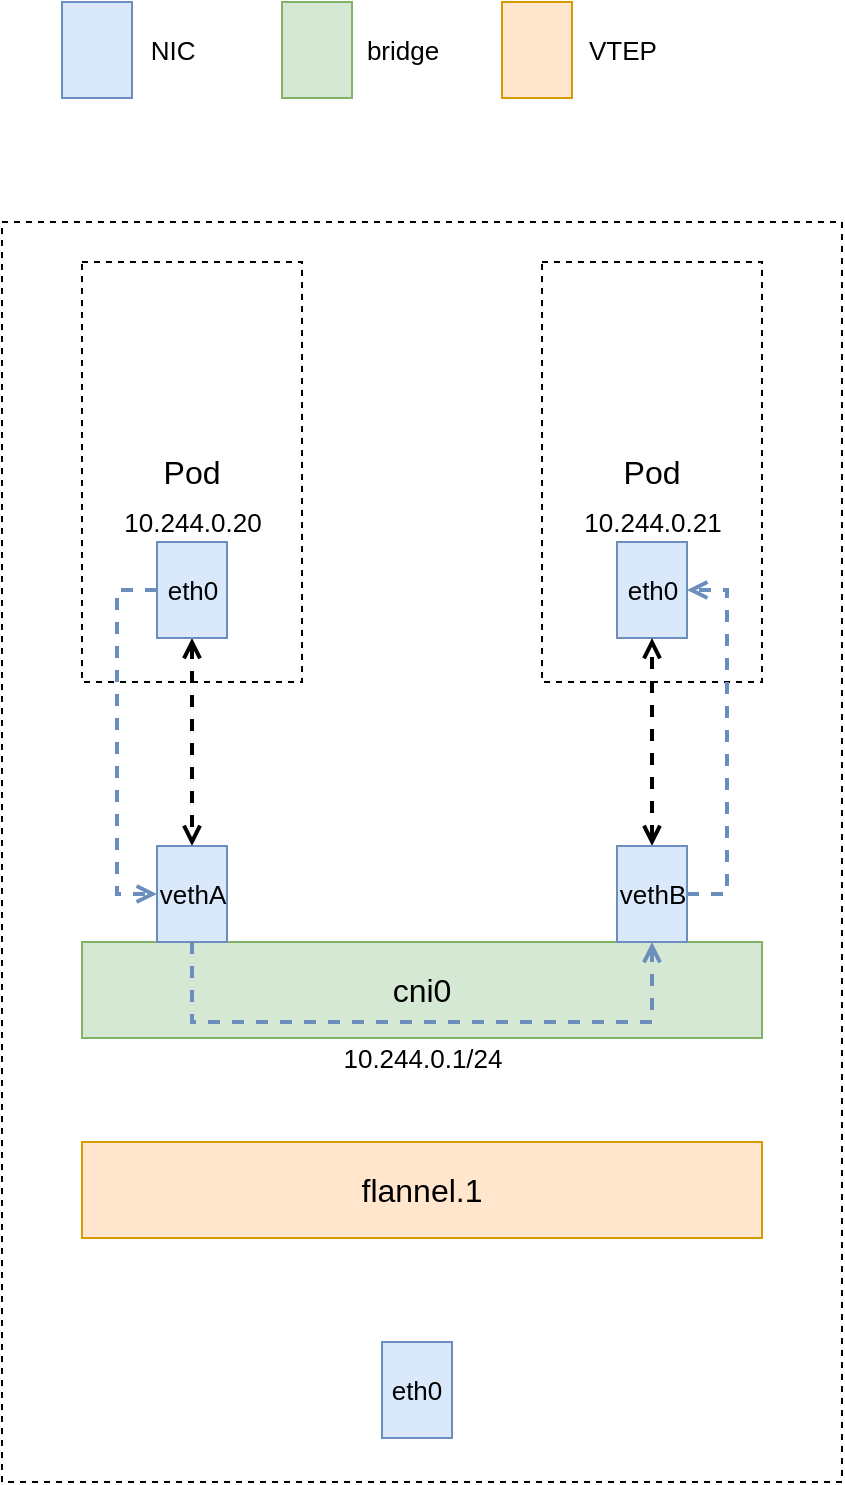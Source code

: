 <mxfile version="15.4.0" type="device" pages="3"><diagram id="Yv1rlks-5cF5sm7jHbhZ" name="VXLAN single host"><mxGraphModel dx="2062" dy="1174" grid="1" gridSize="10" guides="1" tooltips="1" connect="1" arrows="1" fold="1" page="1" pageScale="1" pageWidth="827" pageHeight="1169" math="0" shadow="0"><root><mxCell id="0"/><mxCell id="1" parent="0"/><mxCell id="kgi3M3irfDpnkvvTQ801-81" value="" style="rounded=0;whiteSpace=wrap;html=1;strokeWidth=1;fontSize=16;fillColor=none;dashed=1;" vertex="1" parent="1"><mxGeometry x="30" y="210" width="420" height="630" as="geometry"/></mxCell><mxCell id="kgi3M3irfDpnkvvTQ801-2" value="Pod" style="rounded=0;whiteSpace=wrap;html=1;strokeWidth=1;fontSize=16;dashed=1;fillColor=none;" vertex="1" parent="1"><mxGeometry x="70" y="230" width="110" height="210" as="geometry"/></mxCell><mxCell id="kgi3M3irfDpnkvvTQ801-11" style="edgeStyle=orthogonalEdgeStyle;rounded=0;orthogonalLoop=1;jettySize=auto;html=1;exitX=0.5;exitY=1;exitDx=0;exitDy=0;entryX=0.5;entryY=0;entryDx=0;entryDy=0;fontSize=13;dashed=1;strokeWidth=2;endArrow=open;endFill=0;startArrow=open;startFill=0;" edge="1" parent="1" source="kgi3M3irfDpnkvvTQ801-4" target="kgi3M3irfDpnkvvTQ801-8"><mxGeometry relative="1" as="geometry"/></mxCell><mxCell id="kgi3M3irfDpnkvvTQ801-14" style="edgeStyle=orthogonalEdgeStyle;rounded=0;orthogonalLoop=1;jettySize=auto;html=1;exitX=0;exitY=0.5;exitDx=0;exitDy=0;entryX=0;entryY=0.5;entryDx=0;entryDy=0;dashed=1;fontSize=13;startArrow=none;startFill=0;endArrow=open;endFill=0;strokeWidth=2;fillColor=#dae8fc;strokeColor=#6c8ebf;" edge="1" parent="1" source="kgi3M3irfDpnkvvTQ801-4" target="kgi3M3irfDpnkvvTQ801-8"><mxGeometry relative="1" as="geometry"/></mxCell><mxCell id="kgi3M3irfDpnkvvTQ801-4" value="eth0" style="rounded=0;whiteSpace=wrap;html=1;strokeWidth=1;fontSize=13;fillColor=#dae8fc;strokeColor=#6c8ebf;" vertex="1" parent="1"><mxGeometry x="107.5" y="370" width="35" height="48" as="geometry"/></mxCell><mxCell id="kgi3M3irfDpnkvvTQ801-5" value="Pod&lt;br&gt;" style="rounded=0;whiteSpace=wrap;html=1;strokeWidth=1;fontSize=16;dashed=1;fillColor=none;" vertex="1" parent="1"><mxGeometry x="300" y="230" width="110" height="210" as="geometry"/></mxCell><mxCell id="kgi3M3irfDpnkvvTQ801-6" value="eth0" style="rounded=0;whiteSpace=wrap;html=1;strokeWidth=1;fontSize=13;fillColor=#dae8fc;strokeColor=#6c8ebf;" vertex="1" parent="1"><mxGeometry x="337.5" y="370" width="35" height="48" as="geometry"/></mxCell><mxCell id="kgi3M3irfDpnkvvTQ801-7" value="cni0" style="rounded=0;whiteSpace=wrap;html=1;strokeWidth=1;fontSize=16;fillColor=#d5e8d4;strokeColor=#82b366;" vertex="1" parent="1"><mxGeometry x="70" y="570" width="340" height="48" as="geometry"/></mxCell><mxCell id="kgi3M3irfDpnkvvTQ801-15" style="edgeStyle=orthogonalEdgeStyle;rounded=0;orthogonalLoop=1;jettySize=auto;html=1;exitX=0.5;exitY=1;exitDx=0;exitDy=0;entryX=0.5;entryY=1;entryDx=0;entryDy=0;dashed=1;fontSize=13;startArrow=none;startFill=0;endArrow=open;endFill=0;strokeWidth=2;fillColor=#dae8fc;strokeColor=#6c8ebf;" edge="1" parent="1" source="kgi3M3irfDpnkvvTQ801-8" target="kgi3M3irfDpnkvvTQ801-9"><mxGeometry relative="1" as="geometry"><Array as="points"><mxPoint x="125" y="610"/><mxPoint x="355" y="610"/></Array></mxGeometry></mxCell><mxCell id="kgi3M3irfDpnkvvTQ801-8" value="vethA" style="rounded=0;whiteSpace=wrap;html=1;strokeWidth=1;fontSize=13;fillColor=#dae8fc;strokeColor=#6c8ebf;" vertex="1" parent="1"><mxGeometry x="107.5" y="522" width="35" height="48" as="geometry"/></mxCell><mxCell id="kgi3M3irfDpnkvvTQ801-12" style="edgeStyle=orthogonalEdgeStyle;rounded=0;orthogonalLoop=1;jettySize=auto;html=1;exitX=0.5;exitY=0;exitDx=0;exitDy=0;entryX=0.5;entryY=1;entryDx=0;entryDy=0;dashed=1;fontSize=13;startArrow=open;startFill=0;endArrow=open;endFill=0;strokeWidth=2;" edge="1" parent="1" source="kgi3M3irfDpnkvvTQ801-9" target="kgi3M3irfDpnkvvTQ801-6"><mxGeometry relative="1" as="geometry"/></mxCell><mxCell id="kgi3M3irfDpnkvvTQ801-16" style="edgeStyle=orthogonalEdgeStyle;rounded=0;orthogonalLoop=1;jettySize=auto;html=1;exitX=1;exitY=0.5;exitDx=0;exitDy=0;entryX=1;entryY=0.5;entryDx=0;entryDy=0;dashed=1;fontSize=13;startArrow=none;startFill=0;endArrow=open;endFill=0;strokeWidth=2;fillColor=#dae8fc;strokeColor=#6c8ebf;" edge="1" parent="1" source="kgi3M3irfDpnkvvTQ801-9" target="kgi3M3irfDpnkvvTQ801-6"><mxGeometry relative="1" as="geometry"/></mxCell><mxCell id="kgi3M3irfDpnkvvTQ801-9" value="vethB" style="rounded=0;whiteSpace=wrap;html=1;strokeWidth=1;fontSize=13;fillColor=#dae8fc;strokeColor=#6c8ebf;" vertex="1" parent="1"><mxGeometry x="337.5" y="522" width="35" height="48" as="geometry"/></mxCell><mxCell id="kgi3M3irfDpnkvvTQ801-17" value="10.244.0.1/24" style="text;html=1;align=center;verticalAlign=middle;resizable=0;points=[];autosize=1;strokeColor=none;fillColor=none;fontSize=13;" vertex="1" parent="1"><mxGeometry x="190" y="618" width="100" height="20" as="geometry"/></mxCell><mxCell id="kgi3M3irfDpnkvvTQ801-18" value="10.244.0.20" style="text;html=1;align=center;verticalAlign=middle;resizable=0;points=[];autosize=1;strokeColor=none;fillColor=none;fontSize=13;" vertex="1" parent="1"><mxGeometry x="85" y="350" width="80" height="20" as="geometry"/></mxCell><mxCell id="kgi3M3irfDpnkvvTQ801-19" value="10.244.0.21" style="text;html=1;align=center;verticalAlign=middle;resizable=0;points=[];autosize=1;strokeColor=none;fillColor=none;fontSize=13;" vertex="1" parent="1"><mxGeometry x="315" y="350" width="80" height="20" as="geometry"/></mxCell><mxCell id="kgi3M3irfDpnkvvTQ801-36" value="flannel.1" style="rounded=0;whiteSpace=wrap;html=1;strokeWidth=1;fontSize=16;fillColor=#ffe6cc;strokeColor=#d79b00;" vertex="1" parent="1"><mxGeometry x="70" y="670" width="340" height="48" as="geometry"/></mxCell><mxCell id="kgi3M3irfDpnkvvTQ801-37" value="" style="rounded=0;whiteSpace=wrap;html=1;strokeWidth=1;fontSize=13;fillColor=#dae8fc;strokeColor=#6c8ebf;" vertex="1" parent="1"><mxGeometry x="60" y="100" width="35" height="48" as="geometry"/></mxCell><mxCell id="kgi3M3irfDpnkvvTQ801-38" value="NIC" style="text;html=1;align=center;verticalAlign=middle;resizable=0;points=[];autosize=1;strokeColor=none;fillColor=none;fontSize=13;" vertex="1" parent="1"><mxGeometry x="95" y="114" width="40" height="20" as="geometry"/></mxCell><mxCell id="kgi3M3irfDpnkvvTQ801-39" value="" style="rounded=0;whiteSpace=wrap;html=1;strokeWidth=1;fontSize=16;fillColor=#d5e8d4;strokeColor=#82b366;" vertex="1" parent="1"><mxGeometry x="170" y="100" width="35" height="48" as="geometry"/></mxCell><mxCell id="kgi3M3irfDpnkvvTQ801-40" value="bridge" style="text;html=1;align=center;verticalAlign=middle;resizable=0;points=[];autosize=1;strokeColor=none;fillColor=none;fontSize=13;" vertex="1" parent="1"><mxGeometry x="205" y="114" width="50" height="20" as="geometry"/></mxCell><mxCell id="kgi3M3irfDpnkvvTQ801-41" value="" style="rounded=0;whiteSpace=wrap;html=1;strokeWidth=1;fontSize=16;fillColor=#ffe6cc;strokeColor=#d79b00;" vertex="1" parent="1"><mxGeometry x="280" y="100" width="35" height="48" as="geometry"/></mxCell><mxCell id="kgi3M3irfDpnkvvTQ801-42" value="VTEP" style="text;html=1;align=center;verticalAlign=middle;resizable=0;points=[];autosize=1;strokeColor=none;fillColor=none;fontSize=13;" vertex="1" parent="1"><mxGeometry x="315" y="114" width="50" height="20" as="geometry"/></mxCell><mxCell id="kgi3M3irfDpnkvvTQ801-79" value="eth0" style="rounded=0;whiteSpace=wrap;html=1;strokeWidth=1;fontSize=13;fillColor=#dae8fc;strokeColor=#6c8ebf;" vertex="1" parent="1"><mxGeometry x="220" y="770" width="35" height="48" as="geometry"/></mxCell></root></mxGraphModel></diagram><diagram id="emGegvdHSZNqixkv5OkG" name="VXLAN hosts"><mxGraphModel dx="780" dy="1165" grid="1" gridSize="10" guides="1" tooltips="1" connect="1" arrows="1" fold="1" page="1" pageScale="1" pageWidth="827" pageHeight="1169" math="0" shadow="0"><root><mxCell id="b14r1IIeqgJUywghYfP3-0"/><mxCell id="b14r1IIeqgJUywghYfP3-1" parent="b14r1IIeqgJUywghYfP3-0"/><mxCell id="b14r1IIeqgJUywghYfP3-2" value="" style="rounded=0;whiteSpace=wrap;html=1;strokeWidth=1;fontSize=16;fillColor=none;dashed=1;" vertex="1" parent="b14r1IIeqgJUywghYfP3-1"><mxGeometry x="50" y="260" width="420" height="630" as="geometry"/></mxCell><mxCell id="b14r1IIeqgJUywghYfP3-3" value="Pod" style="rounded=0;whiteSpace=wrap;html=1;strokeWidth=1;fontSize=16;dashed=1;fillColor=none;" vertex="1" parent="b14r1IIeqgJUywghYfP3-1"><mxGeometry x="90" y="280" width="110" height="210" as="geometry"/></mxCell><mxCell id="b14r1IIeqgJUywghYfP3-4" style="edgeStyle=orthogonalEdgeStyle;rounded=0;orthogonalLoop=1;jettySize=auto;html=1;exitX=0.5;exitY=1;exitDx=0;exitDy=0;entryX=0.5;entryY=0;entryDx=0;entryDy=0;fontSize=13;dashed=1;strokeWidth=2;endArrow=open;endFill=0;startArrow=open;startFill=0;" edge="1" parent="b14r1IIeqgJUywghYfP3-1" source="b14r1IIeqgJUywghYfP3-6" target="b14r1IIeqgJUywghYfP3-11"><mxGeometry relative="1" as="geometry"/></mxCell><mxCell id="b14r1IIeqgJUywghYfP3-5" style="edgeStyle=orthogonalEdgeStyle;rounded=0;orthogonalLoop=1;jettySize=auto;html=1;exitX=0;exitY=0.5;exitDx=0;exitDy=0;entryX=0;entryY=0.5;entryDx=0;entryDy=0;dashed=1;fontSize=13;startArrow=none;startFill=0;endArrow=open;endFill=0;strokeWidth=2;fillColor=#dae8fc;strokeColor=#6c8ebf;" edge="1" parent="b14r1IIeqgJUywghYfP3-1" source="b14r1IIeqgJUywghYfP3-6" target="b14r1IIeqgJUywghYfP3-11"><mxGeometry relative="1" as="geometry"/></mxCell><mxCell id="b14r1IIeqgJUywghYfP3-6" value="eth0" style="rounded=0;whiteSpace=wrap;html=1;strokeWidth=1;fontSize=13;fillColor=#dae8fc;strokeColor=#6c8ebf;" vertex="1" parent="b14r1IIeqgJUywghYfP3-1"><mxGeometry x="127.5" y="420" width="35" height="48" as="geometry"/></mxCell><mxCell id="b14r1IIeqgJUywghYfP3-7" value="Pod&lt;br&gt;" style="rounded=0;whiteSpace=wrap;html=1;strokeWidth=1;fontSize=16;dashed=1;fillColor=none;" vertex="1" parent="b14r1IIeqgJUywghYfP3-1"><mxGeometry x="320" y="280" width="110" height="210" as="geometry"/></mxCell><mxCell id="b14r1IIeqgJUywghYfP3-8" value="eth0" style="rounded=0;whiteSpace=wrap;html=1;strokeWidth=1;fontSize=13;fillColor=#dae8fc;strokeColor=#6c8ebf;" vertex="1" parent="b14r1IIeqgJUywghYfP3-1"><mxGeometry x="357.5" y="420" width="35" height="48" as="geometry"/></mxCell><mxCell id="b14r1IIeqgJUywghYfP3-9" value="cni0" style="rounded=0;whiteSpace=wrap;html=1;strokeWidth=1;fontSize=16;fillColor=#d5e8d4;strokeColor=#82b366;" vertex="1" parent="b14r1IIeqgJUywghYfP3-1"><mxGeometry x="90" y="620" width="340" height="48" as="geometry"/></mxCell><mxCell id="b14r1IIeqgJUywghYfP3-10" style="edgeStyle=orthogonalEdgeStyle;rounded=0;orthogonalLoop=1;jettySize=auto;html=1;exitX=0.5;exitY=1;exitDx=0;exitDy=0;entryX=0.5;entryY=0;entryDx=0;entryDy=0;dashed=1;fontSize=13;startArrow=none;startFill=0;endArrow=open;endFill=0;strokeWidth=2;fillColor=#dae8fc;strokeColor=#6c8ebf;" edge="1" parent="b14r1IIeqgJUywghYfP3-1" source="b14r1IIeqgJUywghYfP3-11" target="b14r1IIeqgJUywghYfP3-18"><mxGeometry relative="1" as="geometry"><Array as="points"><mxPoint x="145" y="660"/><mxPoint x="260" y="660"/></Array></mxGeometry></mxCell><mxCell id="b14r1IIeqgJUywghYfP3-11" value="vethA" style="rounded=0;whiteSpace=wrap;html=1;strokeWidth=1;fontSize=13;fillColor=#dae8fc;strokeColor=#6c8ebf;" vertex="1" parent="b14r1IIeqgJUywghYfP3-1"><mxGeometry x="127.5" y="572" width="35" height="48" as="geometry"/></mxCell><mxCell id="b14r1IIeqgJUywghYfP3-12" style="edgeStyle=orthogonalEdgeStyle;rounded=0;orthogonalLoop=1;jettySize=auto;html=1;exitX=0.5;exitY=0;exitDx=0;exitDy=0;entryX=0.5;entryY=1;entryDx=0;entryDy=0;dashed=1;fontSize=13;startArrow=open;startFill=0;endArrow=open;endFill=0;strokeWidth=2;" edge="1" parent="b14r1IIeqgJUywghYfP3-1" source="b14r1IIeqgJUywghYfP3-14" target="b14r1IIeqgJUywghYfP3-8"><mxGeometry relative="1" as="geometry"/></mxCell><mxCell id="b14r1IIeqgJUywghYfP3-14" value="vethB" style="rounded=0;whiteSpace=wrap;html=1;strokeWidth=1;fontSize=13;fillColor=#dae8fc;strokeColor=#6c8ebf;" vertex="1" parent="b14r1IIeqgJUywghYfP3-1"><mxGeometry x="357.5" y="572" width="35" height="48" as="geometry"/></mxCell><mxCell id="b14r1IIeqgJUywghYfP3-15" value="10.244.0.1/24" style="text;html=1;align=center;verticalAlign=middle;resizable=0;points=[];autosize=1;strokeColor=none;fillColor=none;fontSize=13;" vertex="1" parent="b14r1IIeqgJUywghYfP3-1"><mxGeometry x="210" y="668" width="100" height="20" as="geometry"/></mxCell><mxCell id="b14r1IIeqgJUywghYfP3-16" value="10.244.0.20" style="text;html=1;align=center;verticalAlign=middle;resizable=0;points=[];autosize=1;strokeColor=none;fillColor=none;fontSize=13;" vertex="1" parent="b14r1IIeqgJUywghYfP3-1"><mxGeometry x="105" y="400" width="80" height="20" as="geometry"/></mxCell><mxCell id="b14r1IIeqgJUywghYfP3-17" value="10.244.0.21" style="text;html=1;align=center;verticalAlign=middle;resizable=0;points=[];autosize=1;strokeColor=none;fillColor=none;fontSize=13;" vertex="1" parent="b14r1IIeqgJUywghYfP3-1"><mxGeometry x="335" y="400" width="80" height="20" as="geometry"/></mxCell><mxCell id="b14r1IIeqgJUywghYfP3-49" style="edgeStyle=orthogonalEdgeStyle;rounded=0;orthogonalLoop=1;jettySize=auto;html=1;exitX=0.5;exitY=1;exitDx=0;exitDy=0;entryX=0.5;entryY=0;entryDx=0;entryDy=0;dashed=1;fontSize=13;startArrow=none;startFill=0;endArrow=open;endFill=0;strokeWidth=2;fillColor=#dae8fc;strokeColor=#6c8ebf;" edge="1" parent="b14r1IIeqgJUywghYfP3-1" source="b14r1IIeqgJUywghYfP3-18" target="b14r1IIeqgJUywghYfP3-25"><mxGeometry relative="1" as="geometry"/></mxCell><mxCell id="b14r1IIeqgJUywghYfP3-18" value="flannel.1" style="rounded=0;whiteSpace=wrap;html=1;strokeWidth=1;fontSize=16;fillColor=#ffe6cc;strokeColor=#d79b00;" vertex="1" parent="b14r1IIeqgJUywghYfP3-1"><mxGeometry x="90" y="720" width="340" height="48" as="geometry"/></mxCell><mxCell id="b14r1IIeqgJUywghYfP3-19" value="" style="rounded=0;whiteSpace=wrap;html=1;strokeWidth=1;fontSize=13;fillColor=#dae8fc;strokeColor=#6c8ebf;" vertex="1" parent="b14r1IIeqgJUywghYfP3-1"><mxGeometry x="80" y="150" width="35" height="48" as="geometry"/></mxCell><mxCell id="b14r1IIeqgJUywghYfP3-20" value="NIC" style="text;html=1;align=center;verticalAlign=middle;resizable=0;points=[];autosize=1;strokeColor=none;fillColor=none;fontSize=13;" vertex="1" parent="b14r1IIeqgJUywghYfP3-1"><mxGeometry x="115" y="164" width="40" height="20" as="geometry"/></mxCell><mxCell id="b14r1IIeqgJUywghYfP3-21" value="" style="rounded=0;whiteSpace=wrap;html=1;strokeWidth=1;fontSize=16;fillColor=#d5e8d4;strokeColor=#82b366;" vertex="1" parent="b14r1IIeqgJUywghYfP3-1"><mxGeometry x="190" y="150" width="35" height="48" as="geometry"/></mxCell><mxCell id="b14r1IIeqgJUywghYfP3-22" value="bridge" style="text;html=1;align=center;verticalAlign=middle;resizable=0;points=[];autosize=1;strokeColor=none;fillColor=none;fontSize=13;" vertex="1" parent="b14r1IIeqgJUywghYfP3-1"><mxGeometry x="225" y="164" width="50" height="20" as="geometry"/></mxCell><mxCell id="b14r1IIeqgJUywghYfP3-23" value="" style="rounded=0;whiteSpace=wrap;html=1;strokeWidth=1;fontSize=16;fillColor=#ffe6cc;strokeColor=#d79b00;" vertex="1" parent="b14r1IIeqgJUywghYfP3-1"><mxGeometry x="300" y="150" width="35" height="48" as="geometry"/></mxCell><mxCell id="b14r1IIeqgJUywghYfP3-24" value="VTEP" style="text;html=1;align=center;verticalAlign=middle;resizable=0;points=[];autosize=1;strokeColor=none;fillColor=none;fontSize=13;" vertex="1" parent="b14r1IIeqgJUywghYfP3-1"><mxGeometry x="335" y="164" width="50" height="20" as="geometry"/></mxCell><mxCell id="b14r1IIeqgJUywghYfP3-48" style="edgeStyle=orthogonalEdgeStyle;rounded=0;orthogonalLoop=1;jettySize=auto;html=1;exitX=0.5;exitY=1;exitDx=0;exitDy=0;entryX=0.5;entryY=1;entryDx=0;entryDy=0;dashed=1;fontSize=13;startArrow=none;startFill=0;endArrow=open;endFill=0;strokeWidth=2;fillColor=#dae8fc;strokeColor=#6c8ebf;" edge="1" parent="b14r1IIeqgJUywghYfP3-1" source="b14r1IIeqgJUywghYfP3-25" target="b14r1IIeqgJUywghYfP3-43"><mxGeometry relative="1" as="geometry"><Array as="points"><mxPoint x="258" y="920"/><mxPoint x="748" y="920"/></Array></mxGeometry></mxCell><mxCell id="b14r1IIeqgJUywghYfP3-25" value="eth0" style="rounded=0;whiteSpace=wrap;html=1;strokeWidth=1;fontSize=13;fillColor=#dae8fc;strokeColor=#6c8ebf;" vertex="1" parent="b14r1IIeqgJUywghYfP3-1"><mxGeometry x="242.5" y="820" width="35" height="48" as="geometry"/></mxCell><mxCell id="b14r1IIeqgJUywghYfP3-26" value="" style="rounded=0;whiteSpace=wrap;html=1;strokeWidth=1;fontSize=16;fillColor=none;dashed=1;" vertex="1" parent="b14r1IIeqgJUywghYfP3-1"><mxGeometry x="540" y="260" width="420" height="630" as="geometry"/></mxCell><mxCell id="b14r1IIeqgJUywghYfP3-27" value="Pod" style="rounded=0;whiteSpace=wrap;html=1;strokeWidth=1;fontSize=16;dashed=1;fillColor=none;" vertex="1" parent="b14r1IIeqgJUywghYfP3-1"><mxGeometry x="580" y="280" width="110" height="210" as="geometry"/></mxCell><mxCell id="b14r1IIeqgJUywghYfP3-28" style="edgeStyle=orthogonalEdgeStyle;rounded=0;orthogonalLoop=1;jettySize=auto;html=1;exitX=0.5;exitY=1;exitDx=0;exitDy=0;entryX=0.5;entryY=0;entryDx=0;entryDy=0;fontSize=13;dashed=1;strokeWidth=2;endArrow=open;endFill=0;startArrow=open;startFill=0;" edge="1" parent="b14r1IIeqgJUywghYfP3-1" source="b14r1IIeqgJUywghYfP3-30" target="b14r1IIeqgJUywghYfP3-35"><mxGeometry relative="1" as="geometry"/></mxCell><mxCell id="b14r1IIeqgJUywghYfP3-30" value="eth0" style="rounded=0;whiteSpace=wrap;html=1;strokeWidth=1;fontSize=13;fillColor=#dae8fc;strokeColor=#6c8ebf;" vertex="1" parent="b14r1IIeqgJUywghYfP3-1"><mxGeometry x="617.5" y="420" width="35" height="48" as="geometry"/></mxCell><mxCell id="b14r1IIeqgJUywghYfP3-31" value="Pod&lt;br&gt;" style="rounded=0;whiteSpace=wrap;html=1;strokeWidth=1;fontSize=16;dashed=1;fillColor=none;" vertex="1" parent="b14r1IIeqgJUywghYfP3-1"><mxGeometry x="810" y="280" width="110" height="210" as="geometry"/></mxCell><mxCell id="b14r1IIeqgJUywghYfP3-32" value="eth0" style="rounded=0;whiteSpace=wrap;html=1;strokeWidth=1;fontSize=13;fillColor=#dae8fc;strokeColor=#6c8ebf;" vertex="1" parent="b14r1IIeqgJUywghYfP3-1"><mxGeometry x="847.5" y="420" width="35" height="48" as="geometry"/></mxCell><mxCell id="b14r1IIeqgJUywghYfP3-33" value="cni0" style="rounded=0;whiteSpace=wrap;html=1;strokeWidth=1;fontSize=16;fillColor=#d5e8d4;strokeColor=#82b366;" vertex="1" parent="b14r1IIeqgJUywghYfP3-1"><mxGeometry x="580" y="620" width="340" height="48" as="geometry"/></mxCell><mxCell id="b14r1IIeqgJUywghYfP3-35" value="vethA" style="rounded=0;whiteSpace=wrap;html=1;strokeWidth=1;fontSize=13;fillColor=#dae8fc;strokeColor=#6c8ebf;" vertex="1" parent="b14r1IIeqgJUywghYfP3-1"><mxGeometry x="617.5" y="572" width="35" height="48" as="geometry"/></mxCell><mxCell id="b14r1IIeqgJUywghYfP3-36" style="edgeStyle=orthogonalEdgeStyle;rounded=0;orthogonalLoop=1;jettySize=auto;html=1;exitX=0.5;exitY=0;exitDx=0;exitDy=0;entryX=0.5;entryY=1;entryDx=0;entryDy=0;dashed=1;fontSize=13;startArrow=open;startFill=0;endArrow=open;endFill=0;strokeWidth=2;" edge="1" parent="b14r1IIeqgJUywghYfP3-1" source="b14r1IIeqgJUywghYfP3-38" target="b14r1IIeqgJUywghYfP3-32"><mxGeometry relative="1" as="geometry"/></mxCell><mxCell id="b14r1IIeqgJUywghYfP3-37" style="edgeStyle=orthogonalEdgeStyle;rounded=0;orthogonalLoop=1;jettySize=auto;html=1;exitX=1;exitY=0.5;exitDx=0;exitDy=0;entryX=1;entryY=0.5;entryDx=0;entryDy=0;dashed=1;fontSize=13;startArrow=none;startFill=0;endArrow=open;endFill=0;strokeWidth=2;fillColor=#dae8fc;strokeColor=#6c8ebf;" edge="1" parent="b14r1IIeqgJUywghYfP3-1" source="b14r1IIeqgJUywghYfP3-38" target="b14r1IIeqgJUywghYfP3-32"><mxGeometry relative="1" as="geometry"/></mxCell><mxCell id="b14r1IIeqgJUywghYfP3-38" value="vethB" style="rounded=0;whiteSpace=wrap;html=1;strokeWidth=1;fontSize=13;fillColor=#dae8fc;strokeColor=#6c8ebf;" vertex="1" parent="b14r1IIeqgJUywghYfP3-1"><mxGeometry x="847.5" y="572" width="35" height="48" as="geometry"/></mxCell><mxCell id="b14r1IIeqgJUywghYfP3-39" value="10.244.1.1/24" style="text;html=1;align=center;verticalAlign=middle;resizable=0;points=[];autosize=1;strokeColor=none;fillColor=none;fontSize=13;" vertex="1" parent="b14r1IIeqgJUywghYfP3-1"><mxGeometry x="700" y="668" width="100" height="20" as="geometry"/></mxCell><mxCell id="b14r1IIeqgJUywghYfP3-40" value="10.244.1.20" style="text;html=1;align=center;verticalAlign=middle;resizable=0;points=[];autosize=1;strokeColor=none;fillColor=none;fontSize=13;" vertex="1" parent="b14r1IIeqgJUywghYfP3-1"><mxGeometry x="595" y="400" width="80" height="20" as="geometry"/></mxCell><mxCell id="b14r1IIeqgJUywghYfP3-41" value="10.244.1.21" style="text;html=1;align=center;verticalAlign=middle;resizable=0;points=[];autosize=1;strokeColor=none;fillColor=none;fontSize=13;" vertex="1" parent="b14r1IIeqgJUywghYfP3-1"><mxGeometry x="825" y="400" width="80" height="20" as="geometry"/></mxCell><mxCell id="b14r1IIeqgJUywghYfP3-47" style="edgeStyle=orthogonalEdgeStyle;rounded=0;orthogonalLoop=1;jettySize=auto;html=1;exitX=0.5;exitY=0;exitDx=0;exitDy=0;dashed=1;fontSize=13;startArrow=none;startFill=0;endArrow=open;endFill=0;strokeWidth=2;fillColor=#dae8fc;strokeColor=#6c8ebf;" edge="1" parent="b14r1IIeqgJUywghYfP3-1" source="b14r1IIeqgJUywghYfP3-42" target="b14r1IIeqgJUywghYfP3-38"><mxGeometry relative="1" as="geometry"><Array as="points"><mxPoint x="750" y="660"/><mxPoint x="865" y="660"/></Array></mxGeometry></mxCell><mxCell id="b14r1IIeqgJUywghYfP3-42" value="flannel.1" style="rounded=0;whiteSpace=wrap;html=1;strokeWidth=1;fontSize=16;fillColor=#ffe6cc;strokeColor=#d79b00;" vertex="1" parent="b14r1IIeqgJUywghYfP3-1"><mxGeometry x="580" y="720" width="340" height="48" as="geometry"/></mxCell><mxCell id="b14r1IIeqgJUywghYfP3-50" style="edgeStyle=orthogonalEdgeStyle;rounded=0;orthogonalLoop=1;jettySize=auto;html=1;exitX=0.5;exitY=0;exitDx=0;exitDy=0;entryX=0.5;entryY=1;entryDx=0;entryDy=0;dashed=1;fontSize=13;startArrow=none;startFill=0;endArrow=open;endFill=0;strokeWidth=2;fillColor=#dae8fc;strokeColor=#6c8ebf;" edge="1" parent="b14r1IIeqgJUywghYfP3-1" source="b14r1IIeqgJUywghYfP3-43" target="b14r1IIeqgJUywghYfP3-42"><mxGeometry relative="1" as="geometry"/></mxCell><mxCell id="b14r1IIeqgJUywghYfP3-43" value="eth0" style="rounded=0;whiteSpace=wrap;html=1;strokeWidth=1;fontSize=13;fillColor=#dae8fc;strokeColor=#6c8ebf;" vertex="1" parent="b14r1IIeqgJUywghYfP3-1"><mxGeometry x="732.5" y="820" width="35" height="48" as="geometry"/></mxCell><mxCell id="b14r1IIeqgJUywghYfP3-44" value="192.168.50.2" style="text;html=1;align=center;verticalAlign=middle;resizable=0;points=[];autosize=1;strokeColor=none;fillColor=none;fontSize=13;" vertex="1" parent="b14r1IIeqgJUywghYfP3-1"><mxGeometry x="150" y="834" width="90" height="20" as="geometry"/></mxCell><mxCell id="b14r1IIeqgJUywghYfP3-45" value="192.168.50.3" style="text;html=1;align=center;verticalAlign=middle;resizable=0;points=[];autosize=1;strokeColor=none;fillColor=none;fontSize=13;" vertex="1" parent="b14r1IIeqgJUywghYfP3-1"><mxGeometry x="640" y="834" width="90" height="20" as="geometry"/></mxCell></root></mxGraphModel></diagram><diagram id="l4IiO9CLdlMvgTrTDayQ" name="host-gw"><mxGraphModel dx="2062" dy="1174" grid="1" gridSize="10" guides="1" tooltips="1" connect="1" arrows="1" fold="1" page="1" pageScale="1" pageWidth="827" pageHeight="1169" math="0" shadow="0"><root><mxCell id="ClldWrttNYH4L1G6V9Fv-0"/><mxCell id="ClldWrttNYH4L1G6V9Fv-1" parent="ClldWrttNYH4L1G6V9Fv-0"/><mxCell id="ClldWrttNYH4L1G6V9Fv-27" value="" style="rounded=0;whiteSpace=wrap;html=1;strokeWidth=1;fontSize=16;fillColor=none;dashed=1;" vertex="1" parent="ClldWrttNYH4L1G6V9Fv-1"><mxGeometry x="530" y="330" width="420" height="520" as="geometry"/></mxCell><mxCell id="ClldWrttNYH4L1G6V9Fv-2" value="" style="rounded=0;whiteSpace=wrap;html=1;strokeWidth=1;fontSize=16;fillColor=none;dashed=1;" vertex="1" parent="ClldWrttNYH4L1G6V9Fv-1"><mxGeometry x="40" y="330" width="420" height="520" as="geometry"/></mxCell><mxCell id="ClldWrttNYH4L1G6V9Fv-3" value="Pod" style="rounded=0;whiteSpace=wrap;html=1;strokeWidth=1;fontSize=16;dashed=1;fillColor=none;" vertex="1" parent="ClldWrttNYH4L1G6V9Fv-1"><mxGeometry x="80" y="350" width="110" height="210" as="geometry"/></mxCell><mxCell id="ClldWrttNYH4L1G6V9Fv-4" style="edgeStyle=orthogonalEdgeStyle;rounded=0;orthogonalLoop=1;jettySize=auto;html=1;exitX=0.5;exitY=1;exitDx=0;exitDy=0;entryX=0.5;entryY=0;entryDx=0;entryDy=0;fontSize=13;dashed=1;strokeWidth=2;endArrow=open;endFill=0;startArrow=open;startFill=0;" edge="1" parent="ClldWrttNYH4L1G6V9Fv-1" source="ClldWrttNYH4L1G6V9Fv-6" target="ClldWrttNYH4L1G6V9Fv-11"><mxGeometry relative="1" as="geometry"/></mxCell><mxCell id="ClldWrttNYH4L1G6V9Fv-5" style="edgeStyle=orthogonalEdgeStyle;rounded=0;orthogonalLoop=1;jettySize=auto;html=1;exitX=0;exitY=0.5;exitDx=0;exitDy=0;entryX=0;entryY=0.5;entryDx=0;entryDy=0;dashed=1;fontSize=13;startArrow=none;startFill=0;endArrow=open;endFill=0;strokeWidth=2;fillColor=#dae8fc;strokeColor=#6c8ebf;" edge="1" parent="ClldWrttNYH4L1G6V9Fv-1" source="ClldWrttNYH4L1G6V9Fv-6" target="ClldWrttNYH4L1G6V9Fv-11"><mxGeometry relative="1" as="geometry"/></mxCell><mxCell id="ClldWrttNYH4L1G6V9Fv-6" value="eth0" style="rounded=0;whiteSpace=wrap;html=1;strokeWidth=1;fontSize=13;fillColor=#dae8fc;strokeColor=#6c8ebf;" vertex="1" parent="ClldWrttNYH4L1G6V9Fv-1"><mxGeometry x="117.5" y="490" width="35" height="48" as="geometry"/></mxCell><mxCell id="ClldWrttNYH4L1G6V9Fv-7" value="Pod&lt;br&gt;" style="rounded=0;whiteSpace=wrap;html=1;strokeWidth=1;fontSize=16;dashed=1;fillColor=none;" vertex="1" parent="ClldWrttNYH4L1G6V9Fv-1"><mxGeometry x="310" y="350" width="110" height="210" as="geometry"/></mxCell><mxCell id="ClldWrttNYH4L1G6V9Fv-8" value="eth0" style="rounded=0;whiteSpace=wrap;html=1;strokeWidth=1;fontSize=13;fillColor=#dae8fc;strokeColor=#6c8ebf;" vertex="1" parent="ClldWrttNYH4L1G6V9Fv-1"><mxGeometry x="347.5" y="490" width="35" height="48" as="geometry"/></mxCell><mxCell id="ClldWrttNYH4L1G6V9Fv-9" value="cni0" style="rounded=0;whiteSpace=wrap;html=1;strokeWidth=1;fontSize=16;fillColor=#d5e8d4;strokeColor=#82b366;" vertex="1" parent="ClldWrttNYH4L1G6V9Fv-1"><mxGeometry x="80" y="690" width="340" height="48" as="geometry"/></mxCell><mxCell id="ClldWrttNYH4L1G6V9Fv-47" style="edgeStyle=orthogonalEdgeStyle;rounded=0;orthogonalLoop=1;jettySize=auto;html=1;exitX=0.5;exitY=1;exitDx=0;exitDy=0;entryX=0.5;entryY=0;entryDx=0;entryDy=0;dashed=1;fontSize=13;startArrow=none;startFill=0;endArrow=open;endFill=0;strokeWidth=2;fillColor=#dae8fc;strokeColor=#6c8ebf;" edge="1" parent="ClldWrttNYH4L1G6V9Fv-1" source="ClldWrttNYH4L1G6V9Fv-11" target="ClldWrttNYH4L1G6V9Fv-26"><mxGeometry relative="1" as="geometry"><Array as="points"><mxPoint x="135" y="730"/><mxPoint x="250" y="730"/></Array></mxGeometry></mxCell><mxCell id="ClldWrttNYH4L1G6V9Fv-11" value="vethA" style="rounded=0;whiteSpace=wrap;html=1;strokeWidth=1;fontSize=13;fillColor=#dae8fc;strokeColor=#6c8ebf;" vertex="1" parent="ClldWrttNYH4L1G6V9Fv-1"><mxGeometry x="117.5" y="642" width="35" height="48" as="geometry"/></mxCell><mxCell id="ClldWrttNYH4L1G6V9Fv-12" style="edgeStyle=orthogonalEdgeStyle;rounded=0;orthogonalLoop=1;jettySize=auto;html=1;exitX=0.5;exitY=0;exitDx=0;exitDy=0;entryX=0.5;entryY=1;entryDx=0;entryDy=0;dashed=1;fontSize=13;startArrow=open;startFill=0;endArrow=open;endFill=0;strokeWidth=2;" edge="1" parent="ClldWrttNYH4L1G6V9Fv-1" source="ClldWrttNYH4L1G6V9Fv-13" target="ClldWrttNYH4L1G6V9Fv-8"><mxGeometry relative="1" as="geometry"/></mxCell><mxCell id="ClldWrttNYH4L1G6V9Fv-13" value="vethB" style="rounded=0;whiteSpace=wrap;html=1;strokeWidth=1;fontSize=13;fillColor=#dae8fc;strokeColor=#6c8ebf;" vertex="1" parent="ClldWrttNYH4L1G6V9Fv-1"><mxGeometry x="347.5" y="642" width="35" height="48" as="geometry"/></mxCell><mxCell id="ClldWrttNYH4L1G6V9Fv-14" value="10.244.0.1/24" style="text;html=1;align=center;verticalAlign=middle;resizable=0;points=[];autosize=1;strokeColor=none;fillColor=none;fontSize=13;" vertex="1" parent="ClldWrttNYH4L1G6V9Fv-1"><mxGeometry x="200" y="738" width="100" height="20" as="geometry"/></mxCell><mxCell id="ClldWrttNYH4L1G6V9Fv-15" value="10.244.0.20" style="text;html=1;align=center;verticalAlign=middle;resizable=0;points=[];autosize=1;strokeColor=none;fillColor=none;fontSize=13;" vertex="1" parent="ClldWrttNYH4L1G6V9Fv-1"><mxGeometry x="95" y="470" width="80" height="20" as="geometry"/></mxCell><mxCell id="ClldWrttNYH4L1G6V9Fv-16" value="10.244.0.21" style="text;html=1;align=center;verticalAlign=middle;resizable=0;points=[];autosize=1;strokeColor=none;fillColor=none;fontSize=13;" vertex="1" parent="ClldWrttNYH4L1G6V9Fv-1"><mxGeometry x="325" y="470" width="80" height="20" as="geometry"/></mxCell><mxCell id="ClldWrttNYH4L1G6V9Fv-19" value="" style="rounded=0;whiteSpace=wrap;html=1;strokeWidth=1;fontSize=13;fillColor=#dae8fc;strokeColor=#6c8ebf;" vertex="1" parent="ClldWrttNYH4L1G6V9Fv-1"><mxGeometry x="70" y="220" width="35" height="48" as="geometry"/></mxCell><mxCell id="ClldWrttNYH4L1G6V9Fv-20" value="NIC" style="text;html=1;align=center;verticalAlign=middle;resizable=0;points=[];autosize=1;strokeColor=none;fillColor=none;fontSize=13;" vertex="1" parent="ClldWrttNYH4L1G6V9Fv-1"><mxGeometry x="105" y="234" width="40" height="20" as="geometry"/></mxCell><mxCell id="ClldWrttNYH4L1G6V9Fv-21" value="" style="rounded=0;whiteSpace=wrap;html=1;strokeWidth=1;fontSize=16;fillColor=#d5e8d4;strokeColor=#82b366;" vertex="1" parent="ClldWrttNYH4L1G6V9Fv-1"><mxGeometry x="180" y="220" width="35" height="48" as="geometry"/></mxCell><mxCell id="ClldWrttNYH4L1G6V9Fv-22" value="bridge" style="text;html=1;align=center;verticalAlign=middle;resizable=0;points=[];autosize=1;strokeColor=none;fillColor=none;fontSize=13;" vertex="1" parent="ClldWrttNYH4L1G6V9Fv-1"><mxGeometry x="215" y="234" width="50" height="20" as="geometry"/></mxCell><mxCell id="ClldWrttNYH4L1G6V9Fv-49" style="edgeStyle=orthogonalEdgeStyle;rounded=0;orthogonalLoop=1;jettySize=auto;html=1;exitX=0.5;exitY=1;exitDx=0;exitDy=0;entryX=0.5;entryY=1;entryDx=0;entryDy=0;dashed=1;fontSize=13;startArrow=none;startFill=0;endArrow=open;endFill=0;strokeWidth=2;fillColor=#dae8fc;strokeColor=#6c8ebf;" edge="1" parent="ClldWrttNYH4L1G6V9Fv-1" source="ClldWrttNYH4L1G6V9Fv-26" target="ClldWrttNYH4L1G6V9Fv-44"><mxGeometry relative="1" as="geometry"><Array as="points"><mxPoint x="250" y="870"/><mxPoint x="745" y="870"/></Array></mxGeometry></mxCell><mxCell id="ClldWrttNYH4L1G6V9Fv-26" value="eth0" style="rounded=0;whiteSpace=wrap;html=1;strokeWidth=1;fontSize=13;fillColor=#dae8fc;strokeColor=#6c8ebf;" vertex="1" parent="ClldWrttNYH4L1G6V9Fv-1"><mxGeometry x="232.5" y="780" width="35" height="48" as="geometry"/></mxCell><mxCell id="ClldWrttNYH4L1G6V9Fv-28" value="Pod" style="rounded=0;whiteSpace=wrap;html=1;strokeWidth=1;fontSize=16;dashed=1;fillColor=none;" vertex="1" parent="ClldWrttNYH4L1G6V9Fv-1"><mxGeometry x="570" y="350" width="110" height="210" as="geometry"/></mxCell><mxCell id="ClldWrttNYH4L1G6V9Fv-29" style="edgeStyle=orthogonalEdgeStyle;rounded=0;orthogonalLoop=1;jettySize=auto;html=1;exitX=0.5;exitY=1;exitDx=0;exitDy=0;entryX=0.5;entryY=0;entryDx=0;entryDy=0;fontSize=13;dashed=1;strokeWidth=2;endArrow=open;endFill=0;startArrow=open;startFill=0;" edge="1" parent="ClldWrttNYH4L1G6V9Fv-1" source="ClldWrttNYH4L1G6V9Fv-30" target="ClldWrttNYH4L1G6V9Fv-34"><mxGeometry relative="1" as="geometry"/></mxCell><mxCell id="ClldWrttNYH4L1G6V9Fv-30" value="eth0" style="rounded=0;whiteSpace=wrap;html=1;strokeWidth=1;fontSize=13;fillColor=#dae8fc;strokeColor=#6c8ebf;" vertex="1" parent="ClldWrttNYH4L1G6V9Fv-1"><mxGeometry x="607.5" y="490" width="35" height="48" as="geometry"/></mxCell><mxCell id="ClldWrttNYH4L1G6V9Fv-31" value="Pod&lt;br&gt;" style="rounded=0;whiteSpace=wrap;html=1;strokeWidth=1;fontSize=16;dashed=1;fillColor=none;" vertex="1" parent="ClldWrttNYH4L1G6V9Fv-1"><mxGeometry x="800" y="350" width="110" height="210" as="geometry"/></mxCell><mxCell id="ClldWrttNYH4L1G6V9Fv-32" value="eth0" style="rounded=0;whiteSpace=wrap;html=1;strokeWidth=1;fontSize=13;fillColor=#dae8fc;strokeColor=#6c8ebf;" vertex="1" parent="ClldWrttNYH4L1G6V9Fv-1"><mxGeometry x="837.5" y="490" width="35" height="48" as="geometry"/></mxCell><mxCell id="ClldWrttNYH4L1G6V9Fv-33" value="cni0" style="rounded=0;whiteSpace=wrap;html=1;strokeWidth=1;fontSize=16;fillColor=#d5e8d4;strokeColor=#82b366;" vertex="1" parent="ClldWrttNYH4L1G6V9Fv-1"><mxGeometry x="570" y="690" width="340" height="48" as="geometry"/></mxCell><mxCell id="ClldWrttNYH4L1G6V9Fv-34" value="vethA" style="rounded=0;whiteSpace=wrap;html=1;strokeWidth=1;fontSize=13;fillColor=#dae8fc;strokeColor=#6c8ebf;" vertex="1" parent="ClldWrttNYH4L1G6V9Fv-1"><mxGeometry x="607.5" y="642" width="35" height="48" as="geometry"/></mxCell><mxCell id="ClldWrttNYH4L1G6V9Fv-35" style="edgeStyle=orthogonalEdgeStyle;rounded=0;orthogonalLoop=1;jettySize=auto;html=1;exitX=0.5;exitY=0;exitDx=0;exitDy=0;entryX=0.5;entryY=1;entryDx=0;entryDy=0;dashed=1;fontSize=13;startArrow=open;startFill=0;endArrow=open;endFill=0;strokeWidth=2;" edge="1" parent="ClldWrttNYH4L1G6V9Fv-1" source="ClldWrttNYH4L1G6V9Fv-37" target="ClldWrttNYH4L1G6V9Fv-32"><mxGeometry relative="1" as="geometry"/></mxCell><mxCell id="ClldWrttNYH4L1G6V9Fv-36" style="edgeStyle=orthogonalEdgeStyle;rounded=0;orthogonalLoop=1;jettySize=auto;html=1;exitX=1;exitY=0.5;exitDx=0;exitDy=0;entryX=1;entryY=0.5;entryDx=0;entryDy=0;dashed=1;fontSize=13;startArrow=none;startFill=0;endArrow=open;endFill=0;strokeWidth=2;fillColor=#dae8fc;strokeColor=#6c8ebf;" edge="1" parent="ClldWrttNYH4L1G6V9Fv-1" source="ClldWrttNYH4L1G6V9Fv-37" target="ClldWrttNYH4L1G6V9Fv-32"><mxGeometry relative="1" as="geometry"/></mxCell><mxCell id="ClldWrttNYH4L1G6V9Fv-37" value="vethB" style="rounded=0;whiteSpace=wrap;html=1;strokeWidth=1;fontSize=13;fillColor=#dae8fc;strokeColor=#6c8ebf;" vertex="1" parent="ClldWrttNYH4L1G6V9Fv-1"><mxGeometry x="837.5" y="642" width="35" height="48" as="geometry"/></mxCell><mxCell id="ClldWrttNYH4L1G6V9Fv-38" value="10.244.1.1/24" style="text;html=1;align=center;verticalAlign=middle;resizable=0;points=[];autosize=1;strokeColor=none;fillColor=none;fontSize=13;" vertex="1" parent="ClldWrttNYH4L1G6V9Fv-1"><mxGeometry x="690" y="738" width="100" height="20" as="geometry"/></mxCell><mxCell id="ClldWrttNYH4L1G6V9Fv-39" value="10.244.1.20" style="text;html=1;align=center;verticalAlign=middle;resizable=0;points=[];autosize=1;strokeColor=none;fillColor=none;fontSize=13;" vertex="1" parent="ClldWrttNYH4L1G6V9Fv-1"><mxGeometry x="585" y="470" width="80" height="20" as="geometry"/></mxCell><mxCell id="ClldWrttNYH4L1G6V9Fv-40" value="10.244.1.21" style="text;html=1;align=center;verticalAlign=middle;resizable=0;points=[];autosize=1;strokeColor=none;fillColor=none;fontSize=13;" vertex="1" parent="ClldWrttNYH4L1G6V9Fv-1"><mxGeometry x="815" y="470" width="80" height="20" as="geometry"/></mxCell><mxCell id="ClldWrttNYH4L1G6V9Fv-48" style="edgeStyle=orthogonalEdgeStyle;rounded=0;orthogonalLoop=1;jettySize=auto;html=1;exitX=0.5;exitY=0;exitDx=0;exitDy=0;entryX=0.5;entryY=1;entryDx=0;entryDy=0;dashed=1;fontSize=13;startArrow=none;startFill=0;endArrow=open;endFill=0;strokeWidth=2;fillColor=#dae8fc;strokeColor=#6c8ebf;" edge="1" parent="ClldWrttNYH4L1G6V9Fv-1" source="ClldWrttNYH4L1G6V9Fv-44" target="ClldWrttNYH4L1G6V9Fv-37"><mxGeometry relative="1" as="geometry"><Array as="points"><mxPoint x="745" y="730"/><mxPoint x="855" y="730"/></Array></mxGeometry></mxCell><mxCell id="ClldWrttNYH4L1G6V9Fv-44" value="eth0" style="rounded=0;whiteSpace=wrap;html=1;strokeWidth=1;fontSize=13;fillColor=#dae8fc;strokeColor=#6c8ebf;" vertex="1" parent="ClldWrttNYH4L1G6V9Fv-1"><mxGeometry x="727.5" y="780" width="35" height="48" as="geometry"/></mxCell><mxCell id="ClldWrttNYH4L1G6V9Fv-45" value="192.168.50.2" style="text;html=1;align=center;verticalAlign=middle;resizable=0;points=[];autosize=1;strokeColor=none;fillColor=none;fontSize=13;" vertex="1" parent="ClldWrttNYH4L1G6V9Fv-1"><mxGeometry x="145" y="794" width="90" height="20" as="geometry"/></mxCell><mxCell id="ClldWrttNYH4L1G6V9Fv-46" value="192.168.50.3" style="text;html=1;align=center;verticalAlign=middle;resizable=0;points=[];autosize=1;strokeColor=none;fillColor=none;fontSize=13;" vertex="1" parent="ClldWrttNYH4L1G6V9Fv-1"><mxGeometry x="637.5" y="794" width="90" height="20" as="geometry"/></mxCell></root></mxGraphModel></diagram></mxfile>